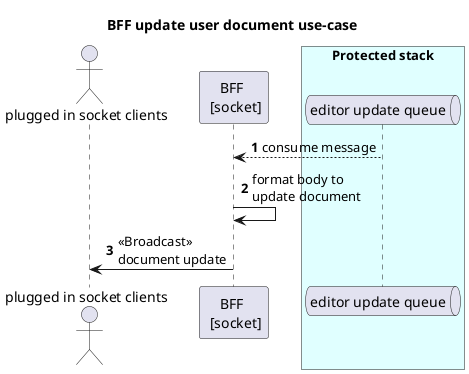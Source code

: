 @startuml
  autonumber
  title "BFF update user document use-case"

  actor "plugged in socket clients" as client
  participant "BFF \n [socket]" as BFF
  box "Protected stack" #LightCyan
    queue "editor update queue" as EditorUpdateQueue
  end box
  BFF <-- EditorUpdateQueue: consume message
  BFF -> BFF: format body to \nupdate document
  client <- BFF: <<Broadcast>> \ndocument update
@enduml